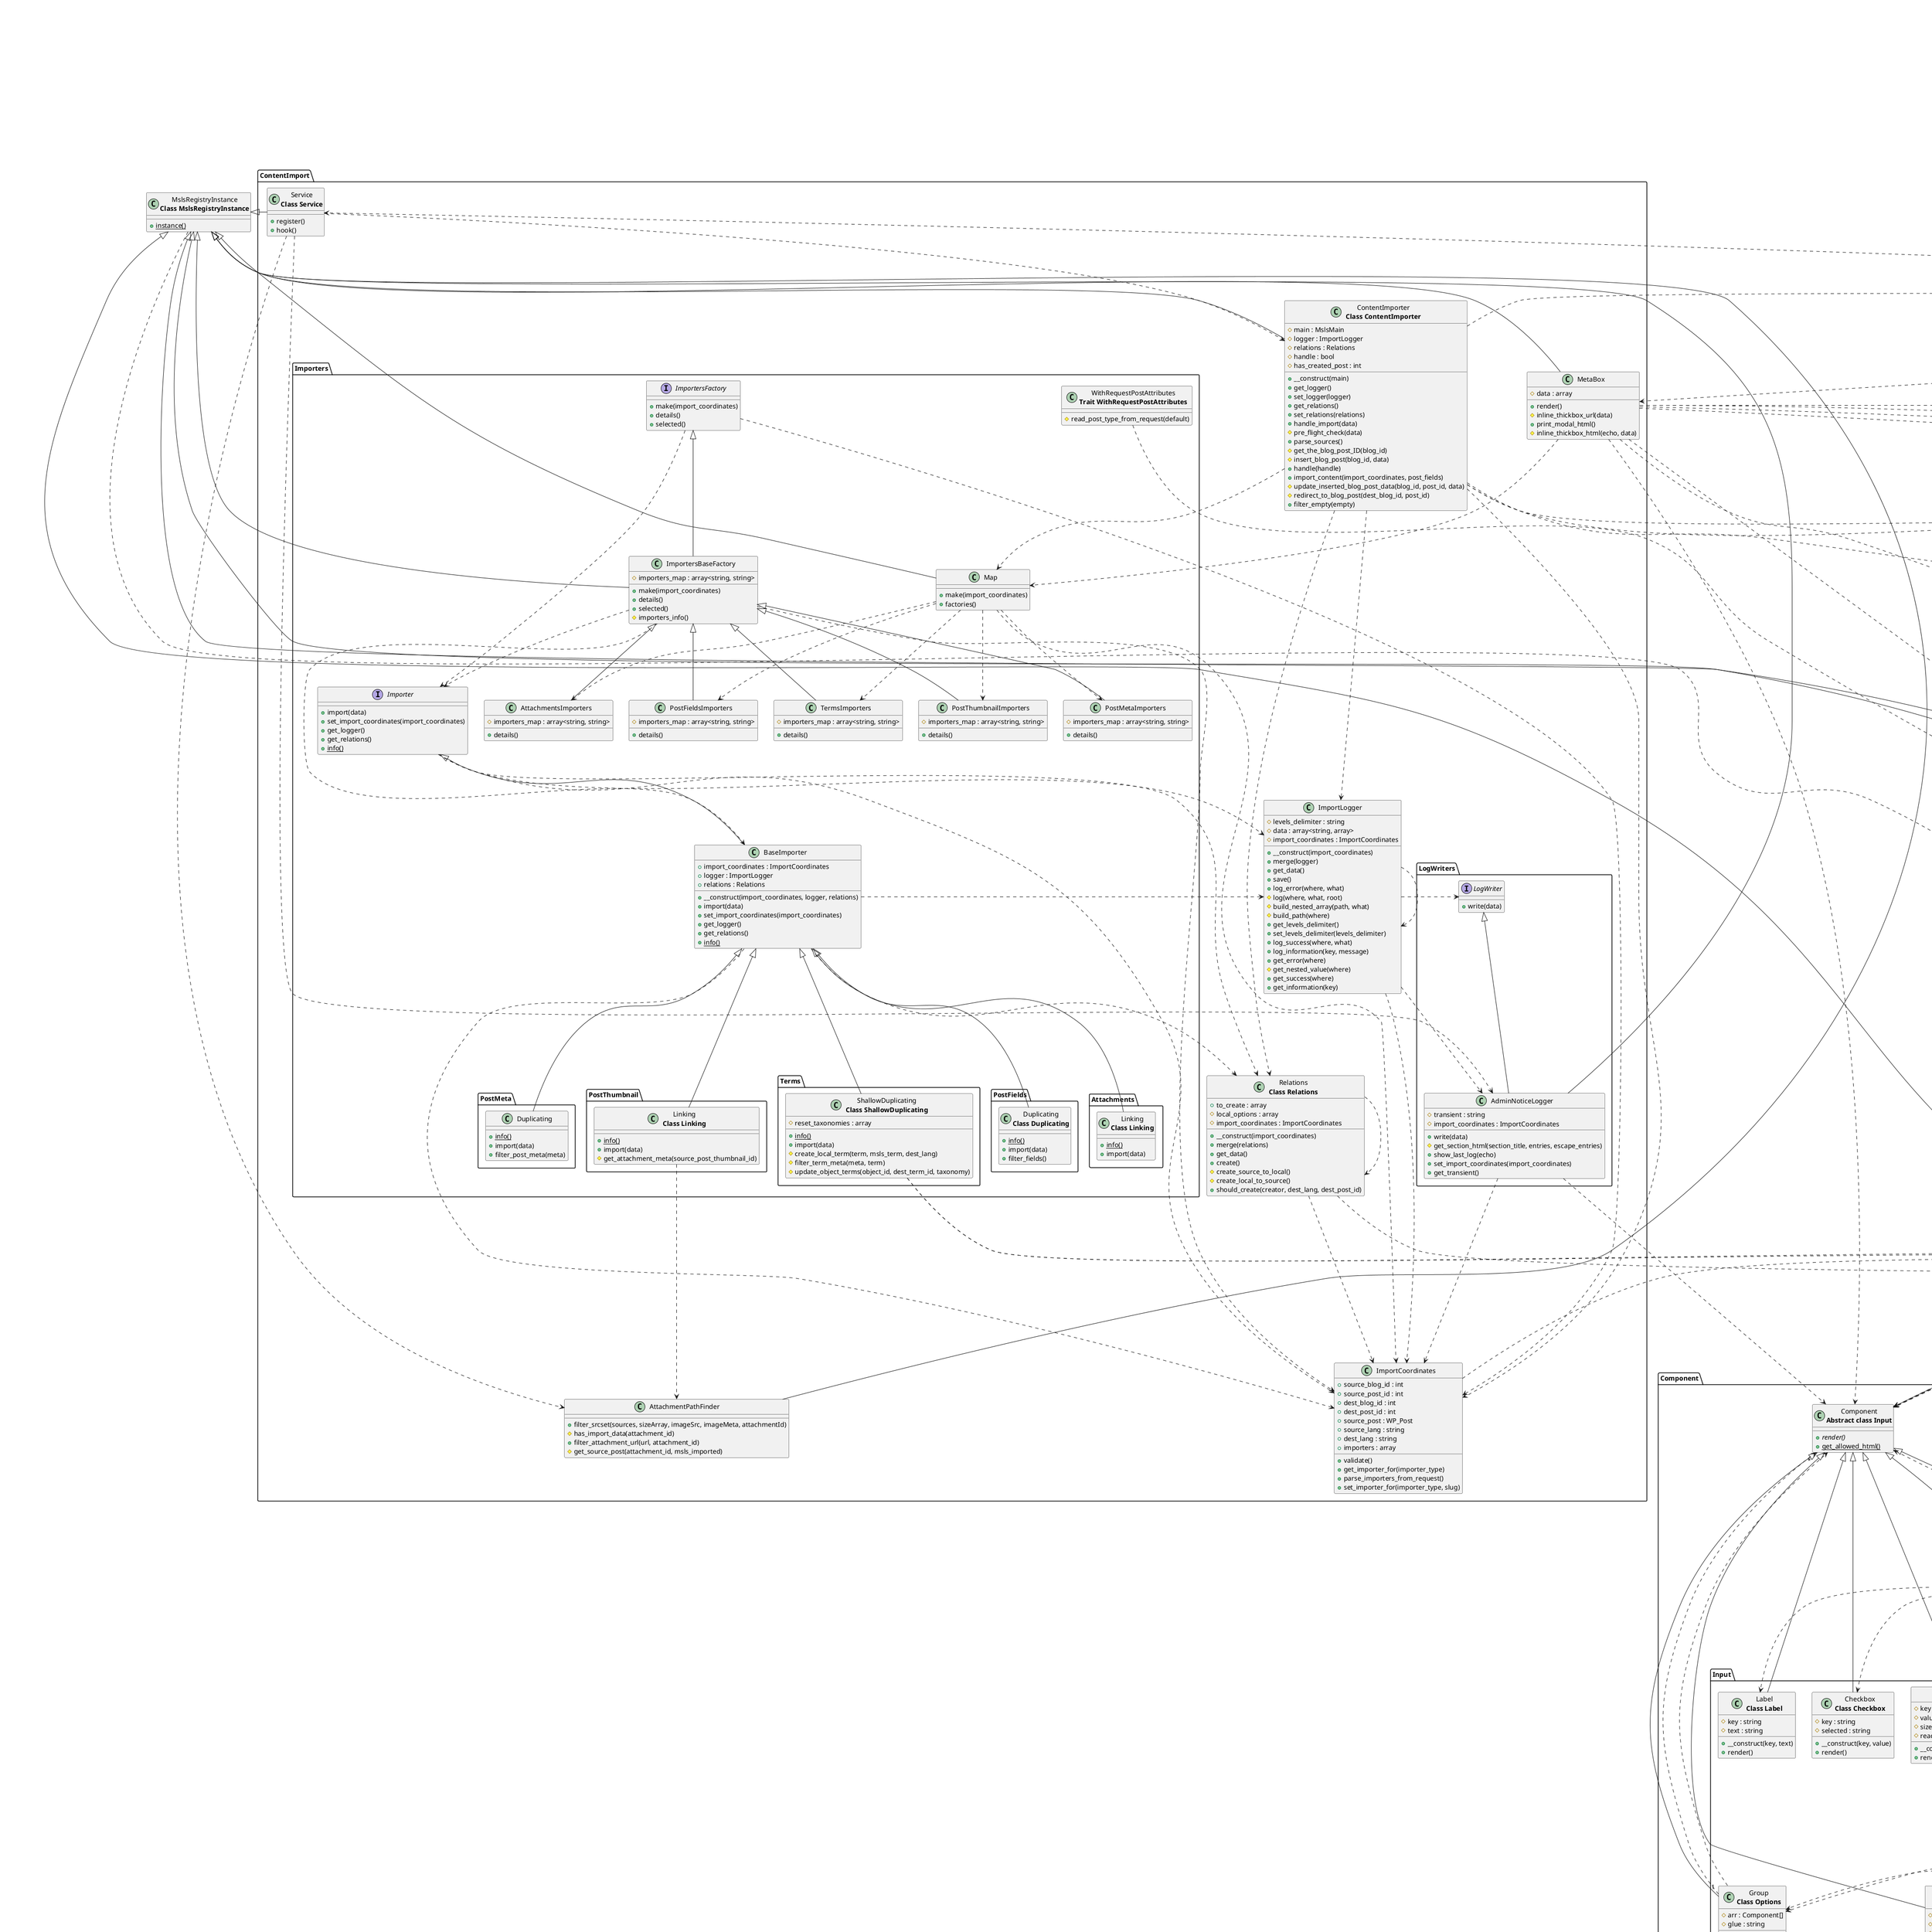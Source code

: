 @startuml class-diagram
  class "MslsCustomColumnTaxonomy\n<b>Handling of existing/not existing translations in the backend</b>" as MslsCustomColumnTaxonomy {
    #add_hooks()
    +column_default(deprecated, column_name, item_id)
    +delete(object_id)
  }
  class "MslsCustomFilter\n<b>Adding custom filter to posts/pages table.</b>" as MslsCustomFilter {
    {static} +init()
    +add_filter()
    +execute_filter(query)
  }
  class "MslsBlock" as MslsBlock {
    #options : MslsOptions
    +__construct(options)
    {static} +init()
    +register_block()
  }
  class "MslsOptionsQuery\n<b>MslsOptionsQuery</b>" as MslsOptionsQuery {
    +with_front : bool
    #sql_cache : MslsSqlCacher
    +__construct(sql_cache)
    {static} +get_params()
    {static} +create(id)
    +get_postlink(language)
  }
  class "MslsContentTypes\n<b>Supported content types</b>" as MslsContentTypes {
    #request : string
    #types : string[]
    {static} +create()
    +is_post_type()
    +is_taxonomy()
    +acl_request()
    {static} {abstract} +get()
    {abstract} +get_request()
  }
  class "MslsOptionsQueryMonth\n<b>MslsOptionsQueryMonth</b>" as MslsOptionsQueryMonth {
    #year : int
    #monthnum : int
    +__construct(sql_cache)
    {static} +get_params()
    +has_value(language)
    +get_current_link()
  }
  class "MslsTaxonomy\n<b>Content types: Taxonomies (Tags, Categories, ...)</b>" as MslsTaxonomy {
    #post_type : string
    +__construct()
    {static} +get()
    +get_request()
    +is_taxonomy()
    +acl_request()
    +get_post_type()
  }
  class "MslsPostTagClassic\n<b>Post Tag Classic</b>" as MslsPostTagClassic {
    +add_input(taxonomy)
    +edit_input(tag, taxonomy)
    +the_input(tag, title_format, item_format)
    +print_option(blog, type, mydata, item_format)
  }
  class "MslsPostType\n<b>Content types: Post types (Pages, Posts, ...)</b>" as MslsPostType {
    +__construct()
    {static} +get()
    +get_request()
    +is_post_type()
  }
  class "MslsPostTag\n<b>Post Tag</b>" as MslsPostTag {
    {static} +suggest()
    {static} +init()
    +add_input(taxonomy)
    +edit_input(tag, taxonomy)
    +the_input(tag, title_format, item_format)
    +set(term_id)
    +maybe_set_linked_term(mydata)
    #get_select_title()
  }
  class "MslsLanguageArray\n<b>Stores the language input from post</b>" as MslsLanguageArray {
    #arr : array<string, int>
    +__construct(arr)
    +set(key, value)
    +get_val(key)
    +get_arr(key)
  }
  class "MslsOutput\n<b>Output in the frontend</b>" as MslsOutput {
    #tags : array<string, string>
    {static} +init()
    +get(display, filter, exists)
    +get_alternate_links()
    +__toString()
    +get_tags()
    +set_tags(arr)
    +is_requirements_not_fulfilled(thing, exists, language)
  }
  class "MslsWidget\n<b>The standard widget of the Multisite Language Switcher</b>" as MslsWidget {
    +__construct()
    {static} +init()
    +widget(args, instance)
    +update(new_instance, old_instance)
    +form(instance)
  }
  class "MslsAdmin\n<b>Administration of the options</b>" as MslsAdmin {
    {static} +init()
    +get_menu_slug()
    +get_options_page_link()
    +__call(method, args)
    +has_problems()
    +render()
    +subsubsub()
    +register()
    +language_section()
    +main_section()
    +advanced_section()
    +rewrites_section()
    #add_settings_fields(map, section)
    +blog_language()
    +display()
    +admin_display()
    +reference_user()
    +description()
    +content_priority()
    +render_rewrite(key)
    +validate(arr)
    +set_blog_language(arr)
  }
  class "MslsLinkImageOnly\n<b>Link type: Image only</b>" as MslsLinkImageOnly {
    #format_string : string
    {static} +get_description()
  }
  class "MslsMetaBox\n<b>Meta box for the edit mode of the (custom) post types</b>" as MslsMetaBox {
    {static} +init()
    {static} +suggest()
    {static} +get_suggested_fields(json, args)
    +add()
    +render_select()
    +render_options(type, msls_id)
    +render_option(post_id, msls_id)
    +render_input()
    +set(post_id)
    +maybe_set_linked_post(mydata)
  }
  class "MslsLinkTextImage\n<b>Link type: Text and image</b>" as MslsLinkTextImage {
    #format_string : string
    {static} +get_description()
  }
  class "MslsBlog\n<b>Internal representation of a blog</b>" as MslsBlog {
    -obj : StdClass
    -language : string
    -description : string
    +__construct(obj, description)
    +__get(key)
    +get_description()
    +get_title(icon_type)
    +get_language(default)
    +get_alpha2()
    +get_url(options)
    #get_permalink(options)
    {static} +_cmp(a, b)
    {static} +language(a, b)
    {static} +description(a, b)
    +get_blavatar()
  }
  class "MslsOptionsTaxTermCategory\n<b>MslsOptionsTaxTermCategory</b>" as MslsOptionsTaxTermCategory {
  }
  class "MslsOptionsQueryPostType\n<b>MslsOptionsQueryPostType</b>" as MslsOptionsQueryPostType {
    #post_type : string
    +__construct(sql_cache)
    {static} +get_params()
    +has_value(language)
    +get_current_link()
  }
  class "MslsOptionsPost\n<b>Post options</b>" as MslsOptionsPost {
    #autoload : bool
    +get_postlink(language)
    +get_current_link()
  }
  class "MslsAdminIcon\n<b>Handles the icon links in the backend</b>" as MslsAdminIcon {
    #icon_type : string
    #language : string
    +origin_language : string
    #src : string
    #href : string
    #blog_id : int
    #type : string
    #path : string
    #id : int
    +__construct(type)
    +__toString()
    {static} +create(type)
    +set_icon_type(icon_type)
    +set_path()
    +set_language(language)
    +set_src(src)
    +set_href(id)
    +set_id(id)
    +set_origin_language(origin_language)
    +get_img()
    +get_a()
    +get_icon()
    +get_edit_new()
  }
  class "MslsOptionsTax\n<b>MslsOptionsTax</b>" as MslsOptionsTax {
    #autoload : bool
    {static} +create(id)
    +get_tax_query()
    +get_postlink(language)
    +get_current_link()
    +get_term_link(term_id)
  }
  class "MslsRegistryInstance\n<b>Class MslsRegistryInstance</b>" as MslsRegistryInstance {
    {static} +instance()
  }
  class "MslsOptionsQueryDay\n<b>MslsOptionsQueryDay</b>" as MslsOptionsQueryDay {
    #year : int
    #monthnum : int
    #day : int
    +__construct(sql_cache)
    {static} +get_params()
    +has_value(language)
    +get_current_link()
  }
  class "MslsRegistry\n<b>Registry instead of singletons</b>" as MslsRegistry {
    -arr : string[]
    -instance : ?MslsRegistry
    -get(key)
    -set(key, instance)
    {static} +instance()
    {static} +get_object(key)
    {static} +set_object(key, instance)
  }
  class "MslsCustomColumn\n<b>Handling of existing/not existing translations in the backend listings of</b>" as MslsCustomColumn {
    {static} +init()
    #add_hooks()
    +th(columns)
    +td(column_name, item_id)
  }
  class "MslsGetSet\n<b>Generic class for overloading properties</b>" as MslsGetSet {
    #arr : array<string, mixed>
    +__set(key, value)
    +__get(key)
    +__isset(key)
    +__unset(key)
    +reset()
    +has_value(key)
    +is_empty()
    +get_arr()
  }
  class "MslsShortCode" as MslsShortCode {
    {static} +init()
    {static} +render_widget()
  }
  class "MslsSqlCacher\n<b>Wrapper to avoid direct SQL without caching</b>" as MslsSqlCacher {
    #db : wpdb
    #cache_key : string
    #expire : int
    +__construct(db, cache_key, expire)
    {static} +create(caller, params, expire)
    +__get(name)
    +__call(method, args)
  }
  class "MslsOptionsQueryYear\n<b>OptionsQueryYear</b>" as MslsOptionsQueryYear {
    #year : int
    +__construct(sql_cache)
    {static} +get_params()
    +has_value(language)
    +get_current_link()
  }
  class "MslsFields" as MslsFields {
  }
  class "MslsOptionsTaxTerm\n<b>MslsOptionsTaxTerm</b>" as MslsOptionsTaxTerm {
    +with_front : bool
    +check_base(url, options)
    {static} #get_base_defined(tax_query)
    {static} #get_base_option()
  }
  class "MslsPlugin\n<b>Provides functionalities for general hooks and activation/deactivation</b>" as MslsPlugin {
    #options : MslsOptions
    +__construct(options)
    {static} +init()
    {static} +print_alternate_links()
    +custom_enqueue()
    {static} +plugins_url(path)
    {static} +plugin_dir_path(path)
    {static} +dirname(path)
    {static} +file()
    {static} +path()
    +init_i18n_support()
    {static} +message_handler(message, css_class)
    {static} +activate()
    {static} +uninstall()
    {static} +cleanup()
  }
  class "MslsContentFilter" as MslsContentFilter {
    #options : MslsOptions
    +__construct(options)
    {static} +init()
    +content_filter(content)
    +filter_string(pref, post)
    +format_available_languages(links)
  }
  class "MslsBlogCollection\n<b>Collection of blog-objects</b>" as MslsBlogCollection {
    -current_blog_id : int
    -current_blog_output : bool
    -objects : MslsBlog[]
    -objects_order : string
    -active_plugins : string[]
    +__construct()
    {static} +get_configured_blog_description(blog_id, description)
    +get_blogs_of_reference_user(options)
    +get_blog(language)
    +get_blog_id(language)
    +get_current_blog_id()
    +is_current_blog(blog)
    +has_current_blog()
    +get_current_blog()
    +get_objects()
    +get_object(blog_id)
    +is_plugin_active(blog_id)
    +get_plugin_active_blogs()
    +get()
    +get_filtered(filter)
    +get_users(fields, number)
    {static} +get_blog_language(blog_id, default)
  }
  class "MslsRequest" as MslsRequest {
    {static} +get_config(name)
    {static} +has_var(name, input_type)
    {static} +get_var(name, input_type)
    {static} +get(name, default)
    {static} +isset(keys)
    {static} +get_request(keys, default)
  }
  class "MslsOptions\n<b>General options class</b>" as MslsOptions {
    #name : string
    #exists : bool
    #autoload : bool
    #args : array<int, mixed>
    -available_languages : array<string, string>
    +with_front : bool
    {static} +create(id)
    {static} +is_main_page()
    {static} +is_tax_page()
    {static} +is_query_page()
    +__construct()
    +get_option_name()
    +get_arg(index, default)
    +save(arr)
    +delete()
    +set(arr)
    +get_permalink(language)
    +get_postlink(language)
    +get_tax_query()
    +get_current_link()
    +is_excluded()
    +is_content_filter()
    +get_order()
    +get_url(dir)
    +get_slug(post_type)
    +get_icon(language)
    +get_flag_url(language)
    +get_available_languages()
    {static} +check_for_blog_slug(url, options)
    +get_icon_type()
  }
  class "MslsAdminBar" as MslsAdminBar {
    #icon_type : string
    #blog_collection : MslsBlogCollection
    +__construct(options, blog_collection)
    {static} +init()
    +update_admin_bar(wp_admin_bar)
    +add_node(wp_admin_bar, node_id, title)
    #get_title(blog, blavatar)
  }
  class "MslsJson\n<b>Container for an array which will used in JavaScript as object in JSON</b>" as MslsJson {
    #arr : array<int, array<string, (string|int)>>
    +add(value, label)
    {static} +compare(a, b)
    +get()
    +encode()
    +__toString()
  }
  class "MslsOptionsQueryAuthor\n<b>MslsOptionsQueryAuthor</b>" as MslsOptionsQueryAuthor {
    #author_id : int
    +__construct(sql_cache)
    {static} +get_params()
    +has_value(language)
    +get_current_link()
  }
  class "MslsLink\n<b>Link type: Image and text</b>" as MslsLink {
    #format_string : string
    {static} +get_types()
    {static} +get_description()
    {static} +get_types_description()
    {static} +create(display)
    {static} +callback(x)
    +__toString()
  }
  class "MslsMain\n<b>Abstraction for the hook classes</b>" as MslsMain {
    #options : MslsOptions
    #collection : MslsBlogCollection
    +__construct(options, collection)
    {static} +create()
    +debugger(message)
    +get_input_array(object_id)
    +is_autosave(post_id)
    +verify_nonce()
    +delete(object_id)
    #save(object_id, class_name)
  }
  class "MslsLinkTextOnly\n<b>Link type: Text only</b>" as MslsLinkTextOnly {
    #format_string : string
    {static} +get_description()
  }
  class "MslsAdminIconTaxonomy\n<b>Handles backend icons for taxonomies</b>" as MslsAdminIconTaxonomy {
    #path : string
    +set_href(id)
    +set_path()
  }
  package ContentImport as ContentImport {
    class "Relations\n<b>Class Relations</b>" as ContentImport_Relations {
      +to_create : array
      #local_options : array
      #import_coordinates : ImportCoordinates
      +__construct(import_coordinates)
      +merge(relations)
      +get_data()
      +create()
      #create_source_to_local()
      #create_local_to_source()
      +should_create(creator, dest_lang, dest_post_id)
    }
    class "ImportCoordinates" as ContentImport_ImportCoordinates {
      +source_blog_id : int
      +source_post_id : int
      +dest_blog_id : int
      +dest_post_id : int
      +source_post : WP_Post
      +source_lang : string
      +dest_lang : string
      +importers : array
      +validate()
      +get_importer_for(importer_type)
      +parse_importers_from_request()
      +set_importer_for(importer_type, slug)
    }
    class "MetaBox" as ContentImport_MetaBox {
      #data : array
      +render()
      #inline_thickbox_url(data)
      +print_modal_html()
      #inline_thickbox_html(echo, data)
    }
    class "Service\n<b>Class Service</b>" as ContentImport_Service {
      +register()
      +hook()
    }
    class "AttachmentPathFinder" as ContentImport_AttachmentPathFinder {
      +filter_srcset(sources, sizeArray, imageSrc, imageMeta, attachmentId)
      #has_import_data(attachment_id)
      +filter_attachment_url(url, attachment_id)
      #get_source_post(attachment_id, msls_imported)
    }
    class "ImportLogger" as ContentImport_ImportLogger {
      #levels_delimiter : string
      #data : array<string, array>
      #import_coordinates : ImportCoordinates
      +__construct(import_coordinates)
      +merge(logger)
      +get_data()
      +save()
      +log_error(where, what)
      #log(where, what, root)
      #build_nested_array(path, what)
      #build_path(where)
      +get_levels_delimiter()
      +set_levels_delimiter(levels_delimiter)
      +log_success(where, what)
      +log_information(key, message)
      +get_error(where)
      #get_nested_value(where)
      +get_success(where)
      +get_information(key)
    }
    class "ContentImporter\n<b>Class ContentImporter</b>" as ContentImport_ContentImporter {
      #main : MslsMain
      #logger : ImportLogger
      #relations : Relations
      #handle : bool
      #has_created_post : int
      +__construct(main)
      +get_logger()
      +set_logger(logger)
      +get_relations()
      +set_relations(relations)
      +handle_import(data)
      #pre_flight_check(data)
      +parse_sources()
      #get_the_blog_post_ID(blog_id)
      #insert_blog_post(blog_id, data)
      +handle(handle)
      +import_content(import_coordinates, post_fields)
      #update_inserted_blog_post_data(blog_id, post_id, data)
      #redirect_to_blog_post(dest_blog_id, post_id)
      +filter_empty(empty)
    }
    package LogWriters as ContentImport.LogWriters {
      interface "LogWriter" as ContentImport_LogWriters_LogWriter {
        +write(data)
      }
      class "AdminNoticeLogger" as ContentImport_LogWriters_AdminNoticeLogger {
        #transient : string
        #import_coordinates : ImportCoordinates
        +write(data)
        #get_section_html(section_title, entries, escape_entries)
        +show_last_log(echo)
        +set_import_coordinates(import_coordinates)
        +get_transient()
      }
    }
    package Importers as ContentImport.Importers {
      interface "Importer" as ContentImport_Importers_Importer {
        +import(data)
        +set_import_coordinates(import_coordinates)
        +get_logger()
        +get_relations()
        {static} +info()
      }
      class "BaseImporter" as ContentImport_Importers_BaseImporter {
        +import_coordinates : ImportCoordinates
        +logger : ImportLogger
        +relations : Relations
        +__construct(import_coordinates, logger, relations)
        +import(data)
        +set_import_coordinates(import_coordinates)
        +get_logger()
        +get_relations()
        {static} +info()
      }
      class "PostFieldsImporters" as ContentImport_Importers_PostFieldsImporters {
        #importers_map : array<string, string>
        +details()
      }
      class "Map" as ContentImport_Importers_Map {
        +make(import_coordinates)
        +factories()
      }
      class "TermsImporters" as ContentImport_Importers_TermsImporters {
        #importers_map : array<string, string>
        +details()
      }
      class "WithRequestPostAttributes\n<b>Trait WithRequestPostAttributes</b>" as ContentImport_Importers_WithRequestPostAttributes {
        #read_post_type_from_request(default)
      }
      class "PostThumbnailImporters" as ContentImport_Importers_PostThumbnailImporters {
        #importers_map : array<string, string>
        +details()
      }
      class "PostMetaImporters" as ContentImport_Importers_PostMetaImporters {
        #importers_map : array<string, string>
        +details()
      }
      class "ImportersBaseFactory" as ContentImport_Importers_ImportersBaseFactory {
        #importers_map : array<string, string>
        +make(import_coordinates)
        +details()
        +selected()
        #importers_info()
      }
      class "AttachmentsImporters" as ContentImport_Importers_AttachmentsImporters {
        #importers_map : array<string, string>
        +details()
      }
      interface "ImportersFactory" as ContentImport_Importers_ImportersFactory {
        +make(import_coordinates)
        +details()
        +selected()
      }
      package PostMeta as ContentImport.Importers.PostMeta {
        class "Duplicating" as ContentImport_Importers_PostMeta_Duplicating {
          {static} +info()
          +import(data)
          +filter_post_meta(meta)
        }
      }
      package PostThumbnail as ContentImport.Importers.PostThumbnail {
        class "Linking\n<b>Class Linking</b>" as ContentImport_Importers_PostThumbnail_Linking {
          {static} +info()
          +import(data)
          #get_attachment_meta(source_post_thumbnail_id)
        }
      }
      package Terms as ContentImport.Importers.Terms {
        class "ShallowDuplicating\n<b>Class ShallowDuplicating</b>" as ContentImport_Importers_Terms_ShallowDuplicating {
          #reset_taxonomies : array
          {static} +info()
          +import(data)
          #create_local_term(term, msls_term, dest_lang)
          #filter_term_meta(meta, term)
          #update_object_terms(object_id, dest_term_id, taxonomy)
        }
      }
      package PostFields as ContentImport.Importers.PostFields {
        class "Duplicating\n<b>Class Duplicating</b>" as ContentImport_Importers_PostFields_Duplicating {
          {static} +info()
          +import(data)
          +filter_fields()
        }
      }
      package Attachments as ContentImport.Importers.Attachments {
        class "Linking\n<b>Class Linking</b>" as ContentImport_Importers_Attachments_Linking {
          {static} +info()
          +import(data)
        }
      }
    }
  }
  package Component as Component {
    class "Icon\n<b>Class Icon</b>" as Component_Icon {
      #map : string[]
      +__construct()
      #maybe(language, prefix, postfix)
      {abstract} #get_include()
      {abstract} +get(language)
    }
    class "Component\n<b>Abstract class Input</b>" as Component_Component {
      {abstract} +render()
      {static} +get_allowed_html()
    }
    class "Wrapper" as Component_Wrapper {
      #element : string
      #content : string
      +__construct(element, content)
      +render()
    }
    package Input as Component.Input {
      class "Group\n<b>Class Options</b>" as Component_Input_Group {
        #arr : Component[]
        #glue : string
        +__construct(glue)
        +add(input)
        +render()
      }
      class "Label\n<b>Class Label</b>" as Component_Input_Label {
        #key : string
        #text : string
        +__construct(key, text)
        +render()
      }
      class "Option\n<b>Class Option</b>" as Component_Input_Option {
        #key : string
        #value : string
        #selected : string
        +__construct(key, value, selected)
        +render()
      }
      class "Select" as Component_Input_Select {
        #key : string
        #options : Group
        +__construct(key, arr, selected)
        +render()
      }
      class "Checkbox\n<b>Class Checkbox</b>" as Component_Input_Checkbox {
        #key : string
        #selected : string
        +__construct(key, value)
        +render()
      }
      class "Text" as Component_Input_Text {
        #key : string
        #value : string
        #size : int
        #readonly : string
        +__construct(key, value, size, readonly)
        +render()
      }
    }
    package Icon as Component.Icon {
      class "IconPng\n<b>Class IconPng</b>" as Component_Icon_IconPng {
        #get_include()
        +get(language)
      }
      class "IconSvg\n<b>Class IconSvg</b>" as Component_Icon_IconSvg {
        #get_include()
        +get(language)
      }
      class "IconLabel\n<b>Class IconLabel</b>" as Component_Icon_IconLabel {
        #get_include()
        +get(language)
      }
    }
  }
  package Map as Map {
    class "HrefLang\n<b>Class HrefLang</b>" as Map_HrefLang {
      #map : array<string, string>
      +__construct(blogs)
      #get_hreflang(language)
      +get(language)
    }
  }
  package Query as Query {
    class "YearPostsCounterQuery" as Query_YearPostsCounterQuery {
      +__invoke(year)
    }
    class "CleanupOptionsQuery\n<b>Cleans up options</b>" as Query_CleanupOptionsQuery {
      +__invoke()
    }
    class "AuthorPostsCounterQuery\n<b>Gets the number of published posts by an author</b>" as Query_AuthorPostsCounterQuery {
      +__invoke(author_id)
    }
    class "TranslatedPostIdQuery\n<b>Gets the posts_ids of posts that have been translated to a specific language</b>" as Query_TranslatedPostIdQuery {
      +__invoke(language)
    }
    class "MonthPostsCounterQuery\n<b>Gets the number of published posts by a month</b>" as Query_MonthPostsCounterQuery {
      +__invoke(year, monthnum)
    }
    class "BlogsInNetworkQuery\n<b>Gets the blog_ids of blogs in the network</b>" as Query_BlogsInNetworkQuery {
      +__invoke()
    }
    class "DatePostsCounterQuery\n<b>Gets the number of published posts by a date</b>" as Query_DatePostsCounterQuery {
      +__invoke(year, monthnum, day)
    }
    class "AbstractQuery\n<b>AbstractQuery</b>" as Query_AbstractQuery {
      #sql_cache : MslsSqlCacher
      +__construct(sql_cache)
    }
  }
  Component_Component <|-- Component_Input_Checkbox
  Component_Component <|-- Component_Input_Group
  Component_Component <|-- Component_Input_Label
  Component_Component <|-- Component_Input_Option
  Component_Component <|-- Component_Input_Select
  Component_Component <|-- Component_Input_Text
  Component_Component <|-- Component_Wrapper
  Component_Icon <|-- Component_Icon_IconLabel
  Component_Icon <|-- Component_Icon_IconPng
  Component_Icon <|-- Component_Icon_IconSvg
  Component_Icon_IconPng ..> MslsPlugin
  Component_Icon_IconSvg ..> MslsPlugin
  Component_Input_Group "1" ..> "*" Component_Component
  Component_Input_Group ..> Component_Component
  Component_Input_Select ..> Component_Input_Group
  Component_Input_Select ..> Component_Input_Option
  ContentImport_ContentImporter ..> ContentImport_ImportCoordinates
  ContentImport_ContentImporter ..> ContentImport_ImportLogger
  ContentImport_ContentImporter ..> ContentImport_Importers_Map
  ContentImport_ContentImporter ..> ContentImport_Relations
  ContentImport_ContentImporter ..> MslsBlogCollection
  ContentImport_ContentImporter ..> MslsMain
  ContentImport_ContentImporter ..> MslsOptionsPost
  ContentImport_ContentImporter ..> MslsRequest
  ContentImport_ImportCoordinates ..> MslsBlogCollection
  ContentImport_ImportLogger ..> ContentImport_ImportCoordinates
  ContentImport_ImportLogger ..> ContentImport_ImportLogger
  ContentImport_ImportLogger ..> ContentImport_LogWriters_AdminNoticeLogger
  ContentImport_ImportLogger ..> ContentImport_LogWriters_LogWriter
  ContentImport_Importers_BaseImporter ..> ContentImport_ImportCoordinates
  ContentImport_Importers_BaseImporter ..> ContentImport_ImportLogger
  ContentImport_Importers_BaseImporter ..> ContentImport_Relations
  ContentImport_Importers_BaseImporter <|-- ContentImport_Importers_Attachments_Linking
  ContentImport_Importers_BaseImporter <|-- ContentImport_Importers_PostFields_Duplicating
  ContentImport_Importers_BaseImporter <|-- ContentImport_Importers_PostMeta_Duplicating
  ContentImport_Importers_BaseImporter <|-- ContentImport_Importers_PostThumbnail_Linking
  ContentImport_Importers_BaseImporter <|-- ContentImport_Importers_Terms_ShallowDuplicating
  ContentImport_Importers_Importer ..> ContentImport_ImportCoordinates
  ContentImport_Importers_Importer ..> ContentImport_ImportLogger
  ContentImport_Importers_Importer ..> ContentImport_Relations
  ContentImport_Importers_Importer <|-- ContentImport_Importers_BaseImporter
  ContentImport_Importers_ImportersBaseFactory ..> ContentImport_ImportCoordinates
  ContentImport_Importers_ImportersBaseFactory ..> ContentImport_Importers_BaseImporter
  ContentImport_Importers_ImportersBaseFactory ..> ContentImport_Importers_Importer
  ContentImport_Importers_ImportersBaseFactory <|-- ContentImport_Importers_AttachmentsImporters
  ContentImport_Importers_ImportersBaseFactory <|-- ContentImport_Importers_PostFieldsImporters
  ContentImport_Importers_ImportersBaseFactory <|-- ContentImport_Importers_PostMetaImporters
  ContentImport_Importers_ImportersBaseFactory <|-- ContentImport_Importers_PostThumbnailImporters
  ContentImport_Importers_ImportersBaseFactory <|-- ContentImport_Importers_TermsImporters
  ContentImport_Importers_ImportersFactory ..> ContentImport_ImportCoordinates
  ContentImport_Importers_ImportersFactory ..> ContentImport_Importers_Importer
  ContentImport_Importers_ImportersFactory <|-- ContentImport_Importers_ImportersBaseFactory
  ContentImport_Importers_Map ..> ContentImport_ImportCoordinates
  ContentImport_Importers_Map ..> ContentImport_Importers_AttachmentsImporters
  ContentImport_Importers_Map ..> ContentImport_Importers_PostFieldsImporters
  ContentImport_Importers_Map ..> ContentImport_Importers_PostMetaImporters
  ContentImport_Importers_Map ..> ContentImport_Importers_PostThumbnailImporters
  ContentImport_Importers_Map ..> ContentImport_Importers_TermsImporters
  ContentImport_Importers_PostThumbnail_Linking ..> ContentImport_AttachmentPathFinder
  ContentImport_Importers_Terms_ShallowDuplicating ..> MslsOptionsTax
  ContentImport_Importers_Terms_ShallowDuplicating ..> MslsOptionsTaxTerm
  ContentImport_Importers_WithRequestPostAttributes ..> MslsRequest
  ContentImport_LogWriters_AdminNoticeLogger ..> Component_Component
  ContentImport_LogWriters_AdminNoticeLogger ..> ContentImport_ImportCoordinates
  ContentImport_LogWriters_LogWriter <|-- ContentImport_LogWriters_AdminNoticeLogger
  ContentImport_MetaBox ..> Component_Component
  ContentImport_MetaBox ..> Component_Wrapper
  ContentImport_MetaBox ..> ContentImport_Importers_Map
  ContentImport_MetaBox ..> MslsBlogCollection
  ContentImport_MetaBox ..> MslsFields
  ContentImport_MetaBox ..> MslsOptionsPost
  ContentImport_MetaBox ..> MslsPlugin
  ContentImport_MetaBox ..> MslsRequest
  ContentImport_Relations ..> ContentImport_ImportCoordinates
  ContentImport_Relations ..> ContentImport_Relations
  ContentImport_Relations ..> MslsOptions
  ContentImport_Service ..> ContentImport_AttachmentPathFinder
  ContentImport_Service ..> ContentImport_ContentImporter
  ContentImport_Service ..> ContentImport_LogWriters_AdminNoticeLogger
  Map_HrefLang ..> MslsBlogCollection
  MslsAdmin ..> Component_Input_Checkbox
  MslsAdmin ..> Component_Input_Group
  MslsAdmin ..> Component_Input_Label
  MslsAdmin ..> Component_Input_Select
  MslsAdmin ..> Component_Input_Text
  MslsAdmin ..> MslsAdminIcon
  MslsAdmin ..> MslsLink
  MslsAdmin ..> MslsPlugin
  MslsAdmin ..> MslsRegistry
  MslsAdminBar ..> MslsAdminBar
  MslsAdminBar ..> MslsBlog
  MslsAdminBar ..> MslsBlogCollection
  MslsAdminBar ..> MslsOptions
  MslsAdminIcon ..> Component_Component
  MslsAdminIcon ..> Component_Icon_IconLabel
  MslsAdminIcon ..> Component_Icon_IconSvg
  MslsAdminIcon ..> MslsAdminIcon
  MslsAdminIcon ..> MslsAdminIconTaxonomy
  MslsAdminIcon <|-- MslsAdminIconTaxonomy
  MslsAdminIconTaxonomy ..> MslsAdminIcon
  MslsAdminIconTaxonomy ..> MslsAdminIconTaxonomy
  MslsAdminIconTaxonomy ..> MslsTaxonomy
  MslsBlock ..> MslsOptions
  MslsBlock ..> MslsPlugin
  MslsBlog ..> MslsAdminIcon
  MslsBlog ..> MslsBlog
  MslsBlog ..> MslsBlogCollection
  MslsBlog ..> MslsOptions
  MslsBlogCollection "1" ..> "*" MslsBlog
  MslsBlogCollection ..> MslsBlog
  MslsBlogCollection ..> MslsOptions
  MslsBlogCollection ..> MslsPlugin
  MslsContentFilter ..> MslsOptions
  MslsContentFilter ..> MslsOutput
  MslsContentTypes ..> MslsContentTypes
  MslsContentTypes ..> MslsPostType
  MslsContentTypes ..> MslsRequest
  MslsContentTypes ..> MslsTaxonomy
  MslsContentTypes <|-- MslsPostType
  MslsContentTypes <|-- MslsTaxonomy
  MslsCustomColumn ..> Component_Component
  MslsCustomColumn ..> MslsAdminIcon
  MslsCustomColumn ..> MslsBlogCollection
  MslsCustomColumn ..> MslsOptions
  MslsCustomColumn <|-- MslsCustomColumnTaxonomy
  MslsCustomColumnTaxonomy ..> MslsOptionsTax
  MslsCustomFilter ..> Component_Input_Select
  MslsCustomFilter ..> MslsFields
  MslsCustomFilter ..> MslsRequest
  MslsCustomFilter ..> MslsSqlCacher
  MslsCustomFilter ..> Query_TranslatedPostIdQuery
  MslsGetSet ..> MslsGetSet
  MslsGetSet <|-- MslsLink
  MslsGetSet <|-- MslsOptions
  MslsJson ..> MslsJson
  MslsLanguageArray ..> MslsLanguageArray
  MslsLink ..> MslsLink
  MslsLink ..> MslsLinkImageOnly
  MslsLink ..> MslsLinkTextImage
  MslsLink ..> MslsLinkTextOnly
  MslsLink <|-- MslsLinkImageOnly
  MslsLink <|-- MslsLinkTextImage
  MslsLink <|-- MslsLinkTextOnly
  MslsMain ..> Component_Component
  MslsMain ..> MslsBlogCollection
  MslsMain ..> MslsFields
  MslsMain ..> MslsLanguageArray
  MslsMain ..> MslsOptions
  MslsMain ..> MslsOptionsPost
  MslsMain ..> MslsPlugin
  MslsMain ..> MslsRequest
  MslsMain <|-- MslsAdmin
  MslsMain <|-- MslsCustomColumn
  MslsMain <|-- MslsCustomFilter
  MslsMain <|-- MslsMetaBox
  MslsMain <|-- MslsOutput
  MslsMain <|-- MslsPostTag
  MslsMetaBox ..> Component_Component
  MslsMetaBox ..> Component_Wrapper
  MslsMetaBox ..> ContentImport_MetaBox
  MslsMetaBox ..> MslsAdminIcon
  MslsMetaBox ..> MslsFields
  MslsMetaBox ..> MslsJson
  MslsMetaBox ..> MslsOptionsPost
  MslsMetaBox ..> MslsPlugin
  MslsMetaBox ..> MslsRequest
  MslsOptions ..> Component_Icon_IconPng
  MslsOptions ..> MslsAdminIcon
  MslsOptions ..> MslsOptions
  MslsOptions ..> MslsOptionsPost
  MslsOptions ..> MslsOptionsQuery
  MslsOptions ..> MslsOptionsTax
  MslsOptions ..> MslsPlugin
  MslsOptions <|-- MslsOptionsPost
  MslsOptions <|-- MslsOptionsQuery
  MslsOptions <|-- MslsOptionsTax
  MslsOptionsQuery ..> MslsOptionsQuery
  MslsOptionsQuery ..> MslsOptionsQueryAuthor
  MslsOptionsQuery ..> MslsOptionsQueryDay
  MslsOptionsQuery ..> MslsOptionsQueryMonth
  MslsOptionsQuery ..> MslsOptionsQueryPostType
  MslsOptionsQuery ..> MslsOptionsQueryYear
  MslsOptionsQuery ..> MslsSqlCacher
  MslsOptionsQuery <|-- MslsOptionsQueryAuthor
  MslsOptionsQuery <|-- MslsOptionsQueryDay
  MslsOptionsQuery <|-- MslsOptionsQueryMonth
  MslsOptionsQuery <|-- MslsOptionsQueryPostType
  MslsOptionsQuery <|-- MslsOptionsQueryYear
  MslsOptionsQueryAuthor ..> MslsSqlCacher
  MslsOptionsQueryAuthor ..> Query_AuthorPostsCounterQuery
  MslsOptionsQueryDay ..> MslsSqlCacher
  MslsOptionsQueryDay ..> Query_DatePostsCounterQuery
  MslsOptionsQueryMonth ..> MslsSqlCacher
  MslsOptionsQueryMonth ..> Query_MonthPostsCounterQuery
  MslsOptionsQueryPostType ..> MslsSqlCacher
  MslsOptionsQueryYear ..> MslsSqlCacher
  MslsOptionsQueryYear ..> Query_YearPostsCounterQuery
  MslsOptionsTax ..> MslsOptionsTax
  MslsOptionsTax ..> MslsOptionsTaxTerm
  MslsOptionsTax ..> MslsOptionsTaxTermCategory
  MslsOptionsTax <|-- MslsOptionsTaxTerm
  MslsOptionsTaxTerm <|-- MslsOptionsTaxTermCategory
  MslsOutput ..> Map_HrefLang
  MslsOutput ..> MslsLink
  MslsOutput ..> MslsOptions
  MslsOutput ..> MslsOutput
  MslsPlugin ..> ContentImport_Service
  MslsPlugin ..> MslsAdmin
  MslsPlugin ..> MslsAdminBar
  MslsPlugin ..> MslsBlock
  MslsPlugin ..> MslsContentFilter
  MslsPlugin ..> MslsCustomColumn
  MslsPlugin ..> MslsCustomColumnTaxonomy
  MslsPlugin ..> MslsCustomFilter
  MslsPlugin ..> MslsFields
  MslsPlugin ..> MslsMetaBox
  MslsPlugin ..> MslsOptions
  MslsPlugin ..> MslsPostTag
  MslsPlugin ..> MslsRequest
  MslsPlugin ..> MslsShortCode
  MslsPlugin ..> MslsSqlCacher
  MslsPlugin ..> MslsWidget
  MslsPlugin ..> Query_BlogsInNetworkQuery
  MslsPlugin ..> Query_CleanupOptionsQuery
  MslsPostTag ..> Component_Component
  MslsPostTag ..> MslsAdminIcon
  MslsPostTag ..> MslsFields
  MslsPostTag ..> MslsJson
  MslsPostTag ..> MslsOptionsTax
  MslsPostTag ..> MslsPostTagClassic
  MslsPostTag ..> MslsRequest
  MslsPostTag <|-- MslsPostTagClassic
  MslsPostTagClassic ..> Component_Component
  MslsPostTagClassic ..> MslsAdminIcon
  MslsPostTagClassic ..> MslsBlog
  MslsPostTagClassic ..> MslsOptionsTax
  MslsPostType ..> MslsRequest
  MslsRegistry ..> MslsRegistry
  MslsRegistryInstance ..> MslsRegistry
  MslsRegistryInstance <|-- ContentImport_AttachmentPathFinder
  MslsRegistryInstance <|-- ContentImport_ContentImporter
  MslsRegistryInstance <|-- ContentImport_Importers_ImportersBaseFactory
  MslsRegistryInstance <|-- ContentImport_Importers_Map
  MslsRegistryInstance <|-- ContentImport_LogWriters_AdminNoticeLogger
  MslsRegistryInstance <|-- ContentImport_MetaBox
  MslsRegistryInstance <|-- ContentImport_Service
  MslsRegistryInstance <|-- MslsBlogCollection
  MslsRegistryInstance <|-- MslsContentTypes
  MslsRegistryInstance <|-- MslsGetSet
  MslsRequest ..> MslsFields
  MslsShortCode ..> MslsWidget
  MslsTaxonomy ..> MslsRequest
  MslsWidget ..> Component_Component
  Query_AbstractQuery ..> MslsSqlCacher
  Query_AbstractQuery <|-- Query_AuthorPostsCounterQuery
  Query_AbstractQuery <|-- Query_BlogsInNetworkQuery
  Query_AbstractQuery <|-- Query_CleanupOptionsQuery
  Query_AbstractQuery <|-- Query_DatePostsCounterQuery
  Query_AbstractQuery <|-- Query_MonthPostsCounterQuery
  Query_AbstractQuery <|-- Query_TranslatedPostIdQuery
  Query_AbstractQuery <|-- Query_YearPostsCounterQuery
@enduml

